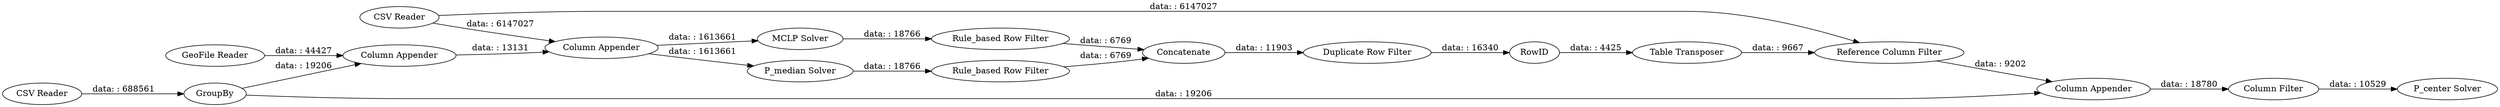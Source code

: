 digraph {
	"-7833754829409953956_9" [label="Rule_based Row Filter"]
	"-7833754829409953956_14" [label="Reference Column Filter"]
	"-7833754829409953956_13" [label="Table Transposer"]
	"-7833754829409953956_2" [label="CSV Reader"]
	"-7833754829409953956_3" [label="CSV Reader"]
	"-7833754829409953956_17" [label="P_center Solver"]
	"-7833754829409953956_15" [label="Column Appender"]
	"-7833754829409953956_8" [label="Rule_based Row Filter"]
	"-7833754829409953956_20" [label="Column Appender"]
	"-7833754829409953956_21" [label="MCLP Solver"]
	"-7833754829409953956_10" [label=Concatenate]
	"-7833754829409953956_16" [label="Column Filter"]
	"-7833754829409953956_18" [label="P_median Solver"]
	"-7833754829409953956_1" [label="GeoFile Reader"]
	"-7833754829409953956_12" [label=RowID]
	"-7833754829409953956_4" [label=GroupBy]
	"-7833754829409953956_5" [label="Column Appender"]
	"-7833754829409953956_11" [label="Duplicate Row Filter"]
	"-7833754829409953956_10" -> "-7833754829409953956_11" [label="data: : 11903"]
	"-7833754829409953956_13" -> "-7833754829409953956_14" [label="data: : 9667"]
	"-7833754829409953956_11" -> "-7833754829409953956_12" [label="data: : 16340"]
	"-7833754829409953956_4" -> "-7833754829409953956_15" [label="data: : 19206"]
	"-7833754829409953956_3" -> "-7833754829409953956_20" [label="data: : 6147027"]
	"-7833754829409953956_14" -> "-7833754829409953956_15" [label="data: : 9202"]
	"-7833754829409953956_16" -> "-7833754829409953956_17" [label="data: : 10529"]
	"-7833754829409953956_18" -> "-7833754829409953956_8" [label="data: : 18766"]
	"-7833754829409953956_20" -> "-7833754829409953956_18" [label="data: : 1613661"]
	"-7833754829409953956_12" -> "-7833754829409953956_13" [label="data: : 4425"]
	"-7833754829409953956_9" -> "-7833754829409953956_10" [label="data: : 6769"]
	"-7833754829409953956_20" -> "-7833754829409953956_21" [label="data: : 1613661"]
	"-7833754829409953956_1" -> "-7833754829409953956_5" [label="data: : 44427"]
	"-7833754829409953956_21" -> "-7833754829409953956_9" [label="data: : 18766"]
	"-7833754829409953956_2" -> "-7833754829409953956_4" [label="data: : 688561"]
	"-7833754829409953956_5" -> "-7833754829409953956_20" [label="data: : 13131"]
	"-7833754829409953956_4" -> "-7833754829409953956_5" [label="data: : 19206"]
	"-7833754829409953956_3" -> "-7833754829409953956_14" [label="data: : 6147027"]
	"-7833754829409953956_15" -> "-7833754829409953956_16" [label="data: : 18780"]
	"-7833754829409953956_8" -> "-7833754829409953956_10" [label="data: : 6769"]
	rankdir=LR
}
